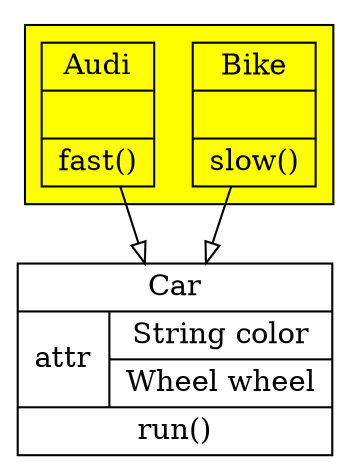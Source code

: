 
digraph image{

node[shape=record]
edge[arrowhead = "empty"]

Car[label="{Car| {attr|{String color | Wheel wheel} }| run()}"]

  subgraph clusterSub{
    bgcolor=yellow
    Bike[label="{Bike| |slow() }"]
    Audi[label="{Audi| |fast() }"]
  }

  Bike -> Car
  Audi ->Car

}